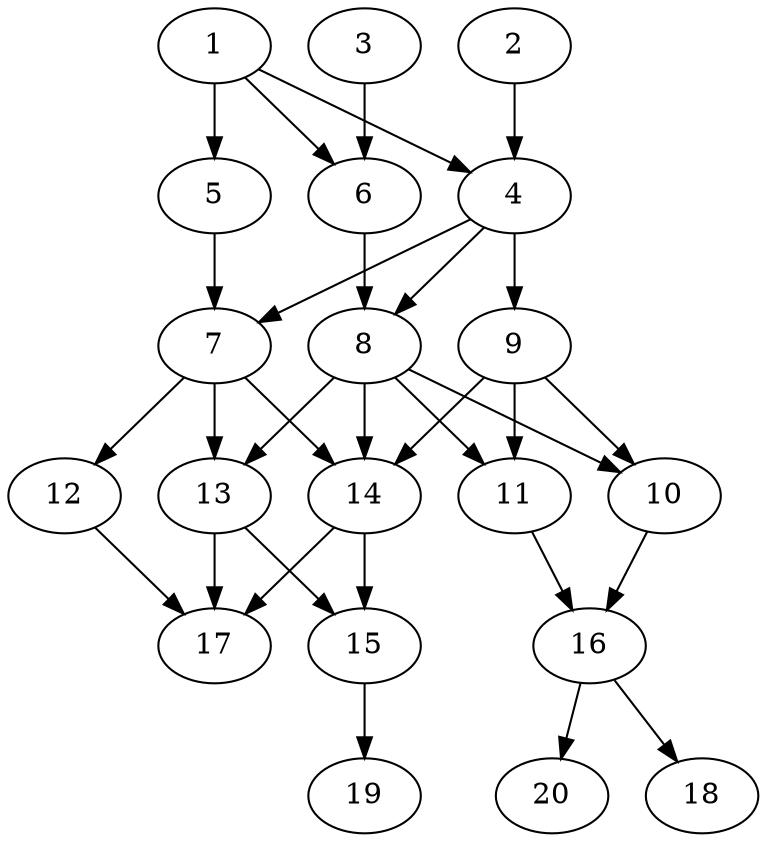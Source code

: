 // DAG automatically generated by daggen at Tue Jul 23 14:27:02 2019
// ./daggen --dot -n 20 --ccr 0.5 --fat 0.5 --regular 0.5 --density 0.7 --mindata 5242880 --maxdata 52428800 
digraph G {
  1 [size="45244416", alpha="0.01", expect_size="22622208"] 
  1 -> 4 [size ="22622208"]
  1 -> 5 [size ="22622208"]
  1 -> 6 [size ="22622208"]
  2 [size="21280768", alpha="0.12", expect_size="10640384"] 
  2 -> 4 [size ="10640384"]
  3 [size="67409920", alpha="0.01", expect_size="33704960"] 
  3 -> 6 [size ="33704960"]
  4 [size="87085056", alpha="0.15", expect_size="43542528"] 
  4 -> 7 [size ="43542528"]
  4 -> 8 [size ="43542528"]
  4 -> 9 [size ="43542528"]
  5 [size="37384192", alpha="0.18", expect_size="18692096"] 
  5 -> 7 [size ="18692096"]
  6 [size="86441984", alpha="0.01", expect_size="43220992"] 
  6 -> 8 [size ="43220992"]
  7 [size="73398272", alpha="0.05", expect_size="36699136"] 
  7 -> 12 [size ="36699136"]
  7 -> 13 [size ="36699136"]
  7 -> 14 [size ="36699136"]
  8 [size="49616896", alpha="0.16", expect_size="24808448"] 
  8 -> 10 [size ="24808448"]
  8 -> 11 [size ="24808448"]
  8 -> 13 [size ="24808448"]
  8 -> 14 [size ="24808448"]
  9 [size="38590464", alpha="0.03", expect_size="19295232"] 
  9 -> 10 [size ="19295232"]
  9 -> 11 [size ="19295232"]
  9 -> 14 [size ="19295232"]
  10 [size="80179200", alpha="0.13", expect_size="40089600"] 
  10 -> 16 [size ="40089600"]
  11 [size="37550080", alpha="0.11", expect_size="18775040"] 
  11 -> 16 [size ="18775040"]
  12 [size="41256960", alpha="0.10", expect_size="20628480"] 
  12 -> 17 [size ="20628480"]
  13 [size="98736128", alpha="0.11", expect_size="49368064"] 
  13 -> 15 [size ="49368064"]
  13 -> 17 [size ="49368064"]
  14 [size="102094848", alpha="0.11", expect_size="51047424"] 
  14 -> 15 [size ="51047424"]
  14 -> 17 [size ="51047424"]
  15 [size="78692352", alpha="0.02", expect_size="39346176"] 
  15 -> 19 [size ="39346176"]
  16 [size="67559424", alpha="0.15", expect_size="33779712"] 
  16 -> 18 [size ="33779712"]
  16 -> 20 [size ="33779712"]
  17 [size="73119744", alpha="0.00", expect_size="36559872"] 
  18 [size="94605312", alpha="0.08", expect_size="47302656"] 
  19 [size="74078208", alpha="0.00", expect_size="37039104"] 
  20 [size="90107904", alpha="0.11", expect_size="45053952"] 
}
